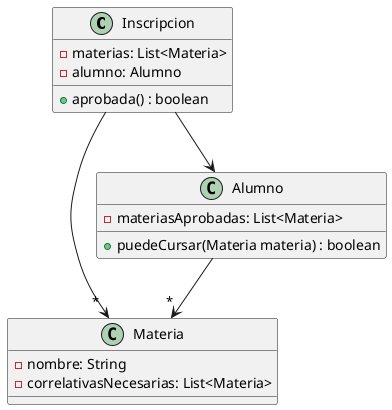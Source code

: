 @startuml

class Inscripcion{
    - materias: List<Materia>
    - alumno: Alumno

    + aprobada() : boolean
}

class Materia{
    - nombre: String
    - correlativasNecesarias: List<Materia>
}

class Alumno{
    - materiasAprobadas: List<Materia>

    + puedeCursar(Materia materia) : boolean
}

Alumno --> " * " Materia
Inscripcion --> Alumno
Inscripcion --> " * " Materia

@enduml